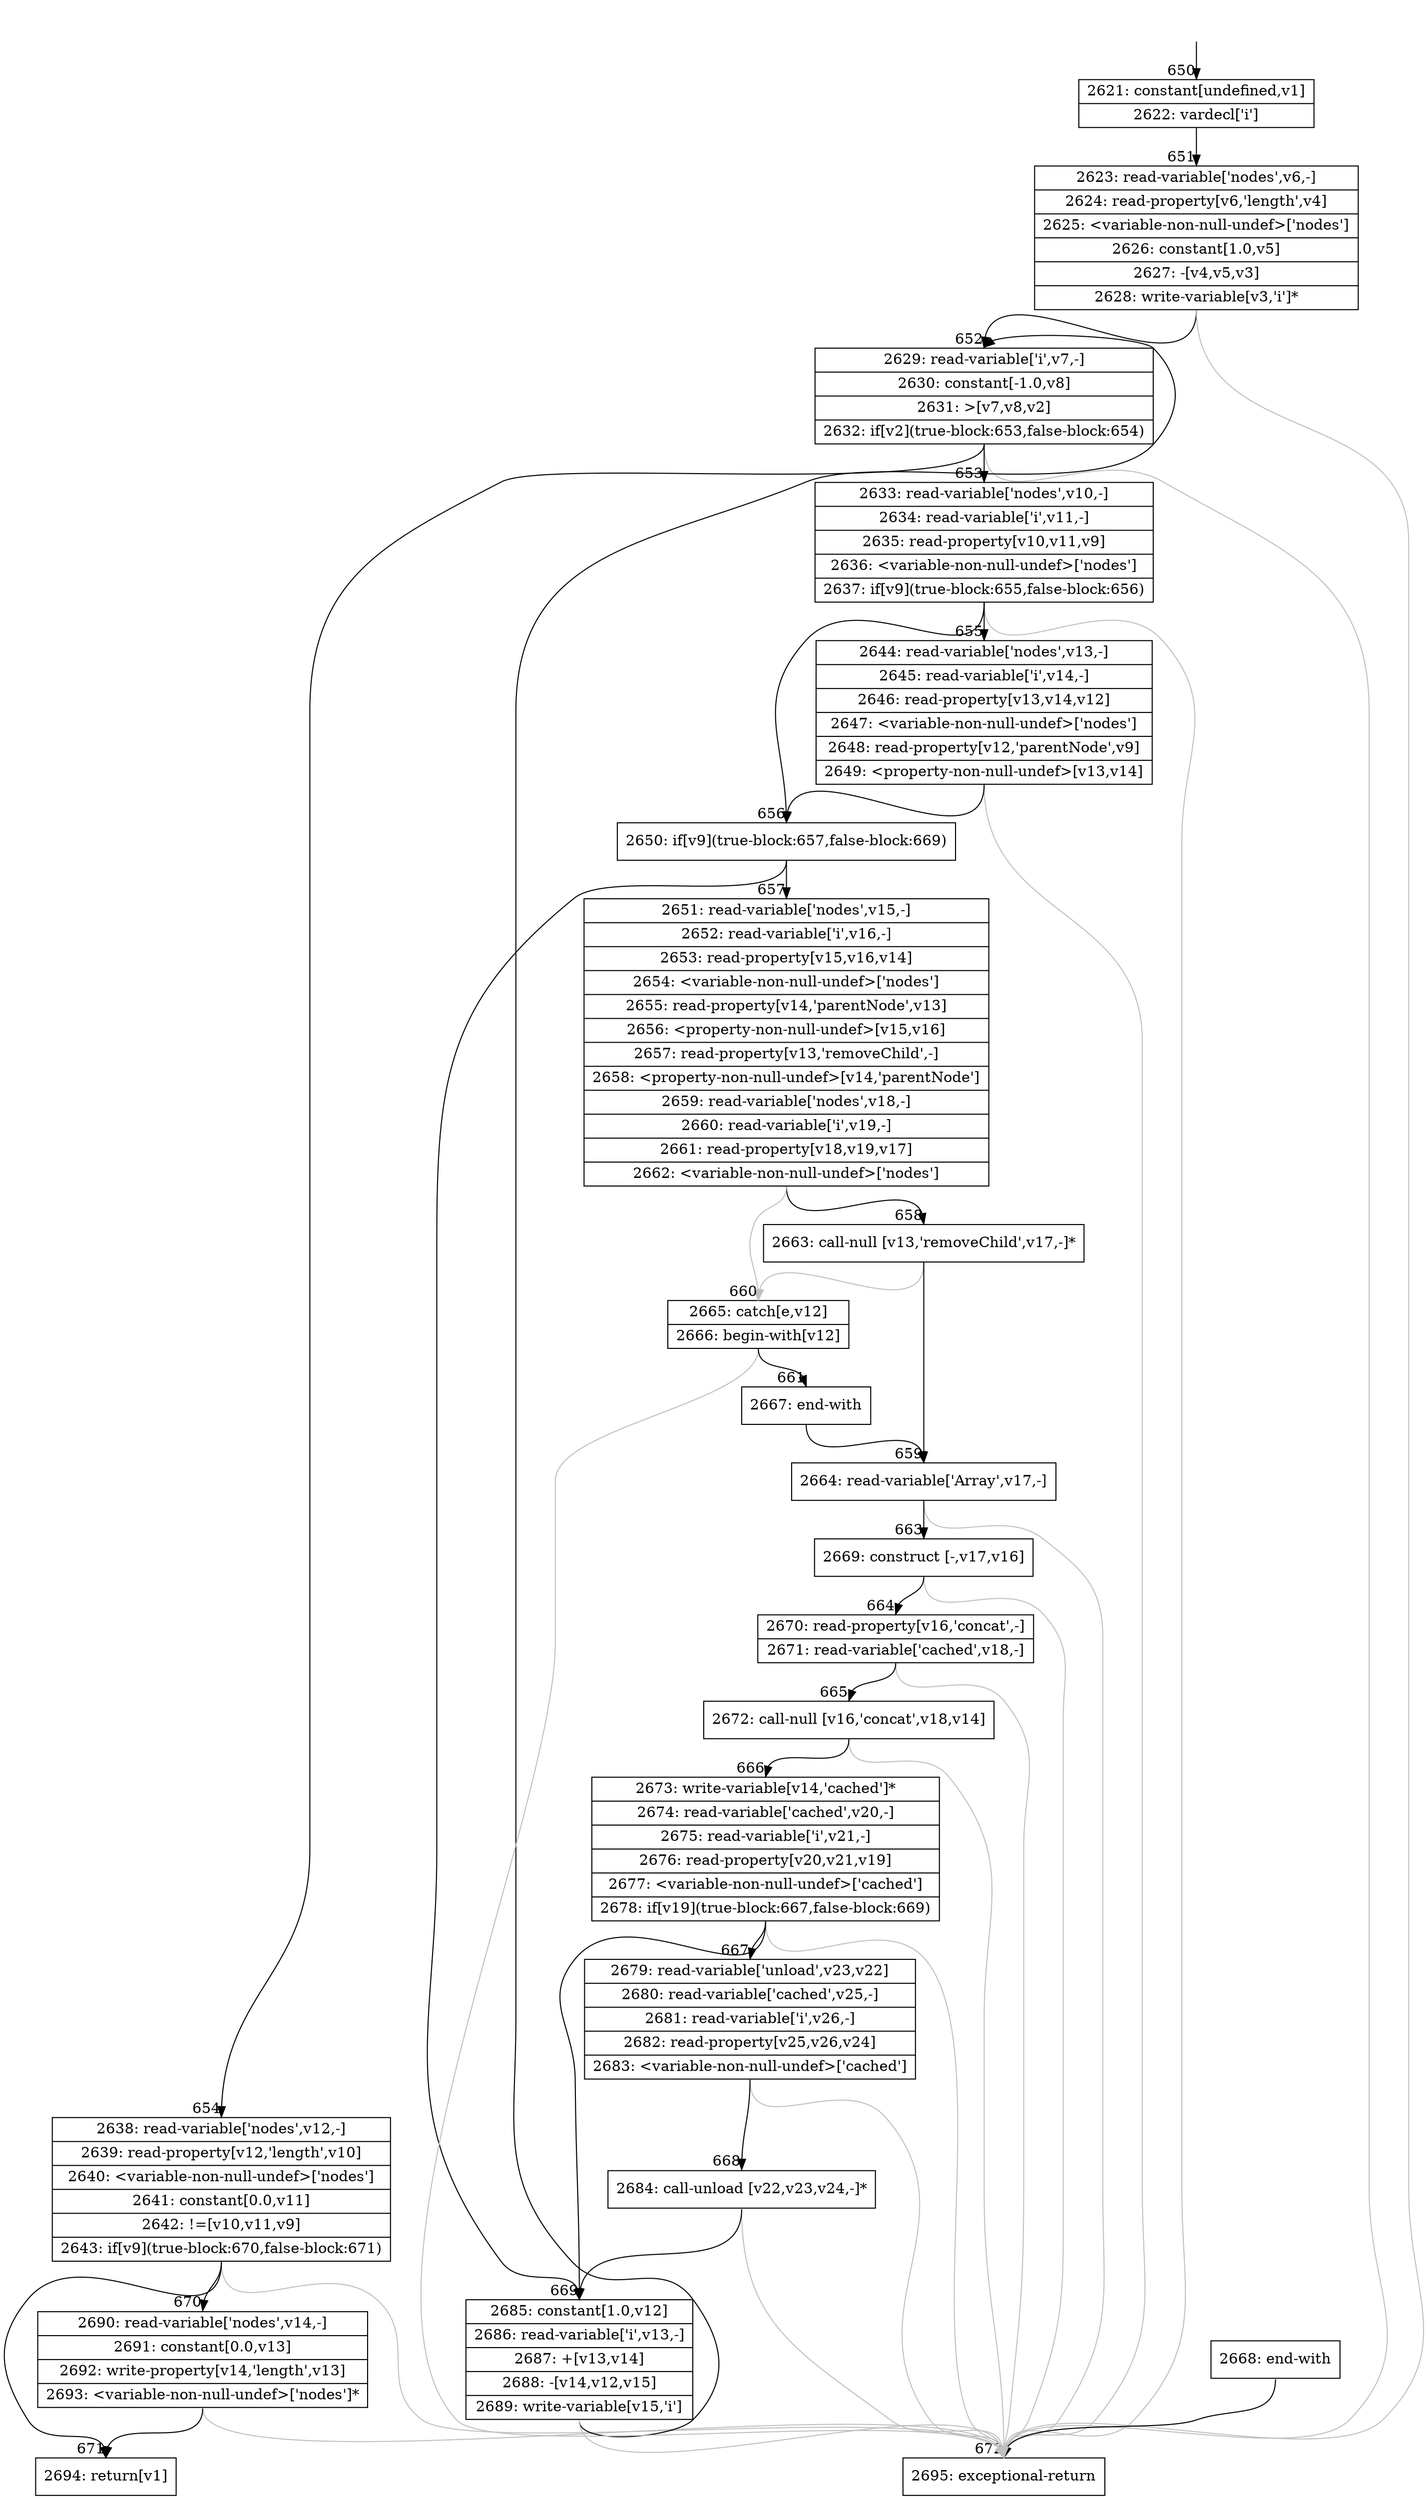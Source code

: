 digraph {
rankdir="TD"
BB_entry10[shape=none,label=""];
BB_entry10 -> BB650 [tailport=s, headport=n, headlabel="    650"]
BB650 [shape=record label="{2621: constant[undefined,v1]|2622: vardecl['i']}" ] 
BB650 -> BB651 [tailport=s, headport=n, headlabel="      651"]
BB651 [shape=record label="{2623: read-variable['nodes',v6,-]|2624: read-property[v6,'length',v4]|2625: \<variable-non-null-undef\>['nodes']|2626: constant[1.0,v5]|2627: -[v4,v5,v3]|2628: write-variable[v3,'i']*}" ] 
BB651 -> BB652 [tailport=s, headport=n, headlabel="      652"]
BB651 -> BB672 [tailport=s, headport=n, color=gray, headlabel="      672"]
BB652 [shape=record label="{2629: read-variable['i',v7,-]|2630: constant[-1.0,v8]|2631: \>[v7,v8,v2]|2632: if[v2](true-block:653,false-block:654)}" ] 
BB652 -> BB653 [tailport=s, headport=n, headlabel="      653"]
BB652 -> BB654 [tailport=s, headport=n, headlabel="      654"]
BB652 -> BB672 [tailport=s, headport=n, color=gray]
BB653 [shape=record label="{2633: read-variable['nodes',v10,-]|2634: read-variable['i',v11,-]|2635: read-property[v10,v11,v9]|2636: \<variable-non-null-undef\>['nodes']|2637: if[v9](true-block:655,false-block:656)}" ] 
BB653 -> BB656 [tailport=s, headport=n, headlabel="      656"]
BB653 -> BB655 [tailport=s, headport=n, headlabel="      655"]
BB653 -> BB672 [tailport=s, headport=n, color=gray]
BB654 [shape=record label="{2638: read-variable['nodes',v12,-]|2639: read-property[v12,'length',v10]|2640: \<variable-non-null-undef\>['nodes']|2641: constant[0.0,v11]|2642: !=[v10,v11,v9]|2643: if[v9](true-block:670,false-block:671)}" ] 
BB654 -> BB670 [tailport=s, headport=n, headlabel="      670"]
BB654 -> BB671 [tailport=s, headport=n, headlabel="      671"]
BB654 -> BB672 [tailport=s, headport=n, color=gray]
BB655 [shape=record label="{2644: read-variable['nodes',v13,-]|2645: read-variable['i',v14,-]|2646: read-property[v13,v14,v12]|2647: \<variable-non-null-undef\>['nodes']|2648: read-property[v12,'parentNode',v9]|2649: \<property-non-null-undef\>[v13,v14]}" ] 
BB655 -> BB656 [tailport=s, headport=n]
BB655 -> BB672 [tailport=s, headport=n, color=gray]
BB656 [shape=record label="{2650: if[v9](true-block:657,false-block:669)}" ] 
BB656 -> BB657 [tailport=s, headport=n, headlabel="      657"]
BB656 -> BB669 [tailport=s, headport=n, headlabel="      669"]
BB657 [shape=record label="{2651: read-variable['nodes',v15,-]|2652: read-variable['i',v16,-]|2653: read-property[v15,v16,v14]|2654: \<variable-non-null-undef\>['nodes']|2655: read-property[v14,'parentNode',v13]|2656: \<property-non-null-undef\>[v15,v16]|2657: read-property[v13,'removeChild',-]|2658: \<property-non-null-undef\>[v14,'parentNode']|2659: read-variable['nodes',v18,-]|2660: read-variable['i',v19,-]|2661: read-property[v18,v19,v17]|2662: \<variable-non-null-undef\>['nodes']}" ] 
BB657 -> BB658 [tailport=s, headport=n, headlabel="      658"]
BB657 -> BB660 [tailport=s, headport=n, color=gray, headlabel="      660"]
BB658 [shape=record label="{2663: call-null [v13,'removeChild',v17,-]*}" ] 
BB658 -> BB659 [tailport=s, headport=n, headlabel="      659"]
BB658 -> BB660 [tailport=s, headport=n, color=gray]
BB659 [shape=record label="{2664: read-variable['Array',v17,-]}" ] 
BB659 -> BB663 [tailport=s, headport=n, headlabel="      663"]
BB659 -> BB672 [tailport=s, headport=n, color=gray]
BB660 [shape=record label="{2665: catch[e,v12]|2666: begin-with[v12]}" ] 
BB660 -> BB661 [tailport=s, headport=n, headlabel="      661"]
BB660 -> BB672 [tailport=s, headport=n, color=gray]
BB661 [shape=record label="{2667: end-with}" ] 
BB661 -> BB659 [tailport=s, headport=n]
BB662 [shape=record label="{2668: end-with}" ] 
BB662 -> BB672 [tailport=s, headport=n]
BB663 [shape=record label="{2669: construct [-,v17,v16]}" ] 
BB663 -> BB664 [tailport=s, headport=n, headlabel="      664"]
BB663 -> BB672 [tailport=s, headport=n, color=gray]
BB664 [shape=record label="{2670: read-property[v16,'concat',-]|2671: read-variable['cached',v18,-]}" ] 
BB664 -> BB665 [tailport=s, headport=n, headlabel="      665"]
BB664 -> BB672 [tailport=s, headport=n, color=gray]
BB665 [shape=record label="{2672: call-null [v16,'concat',v18,v14]}" ] 
BB665 -> BB666 [tailport=s, headport=n, headlabel="      666"]
BB665 -> BB672 [tailport=s, headport=n, color=gray]
BB666 [shape=record label="{2673: write-variable[v14,'cached']*|2674: read-variable['cached',v20,-]|2675: read-variable['i',v21,-]|2676: read-property[v20,v21,v19]|2677: \<variable-non-null-undef\>['cached']|2678: if[v19](true-block:667,false-block:669)}" ] 
BB666 -> BB667 [tailport=s, headport=n, headlabel="      667"]
BB666 -> BB669 [tailport=s, headport=n]
BB666 -> BB672 [tailport=s, headport=n, color=gray]
BB667 [shape=record label="{2679: read-variable['unload',v23,v22]|2680: read-variable['cached',v25,-]|2681: read-variable['i',v26,-]|2682: read-property[v25,v26,v24]|2683: \<variable-non-null-undef\>['cached']}" ] 
BB667 -> BB668 [tailport=s, headport=n, headlabel="      668"]
BB667 -> BB672 [tailport=s, headport=n, color=gray]
BB668 [shape=record label="{2684: call-unload [v22,v23,v24,-]*}" ] 
BB668 -> BB669 [tailport=s, headport=n]
BB668 -> BB672 [tailport=s, headport=n, color=gray]
BB669 [shape=record label="{2685: constant[1.0,v12]|2686: read-variable['i',v13,-]|2687: +[v13,v14]|2688: -[v14,v12,v15]|2689: write-variable[v15,'i']}" ] 
BB669 -> BB652 [tailport=s, headport=n]
BB669 -> BB672 [tailport=s, headport=n, color=gray]
BB670 [shape=record label="{2690: read-variable['nodes',v14,-]|2691: constant[0.0,v13]|2692: write-property[v14,'length',v13]|2693: \<variable-non-null-undef\>['nodes']*}" ] 
BB670 -> BB671 [tailport=s, headport=n]
BB670 -> BB672 [tailport=s, headport=n, color=gray]
BB671 [shape=record label="{2694: return[v1]}" ] 
BB672 [shape=record label="{2695: exceptional-return}" ] 
//#$~ 438
}
